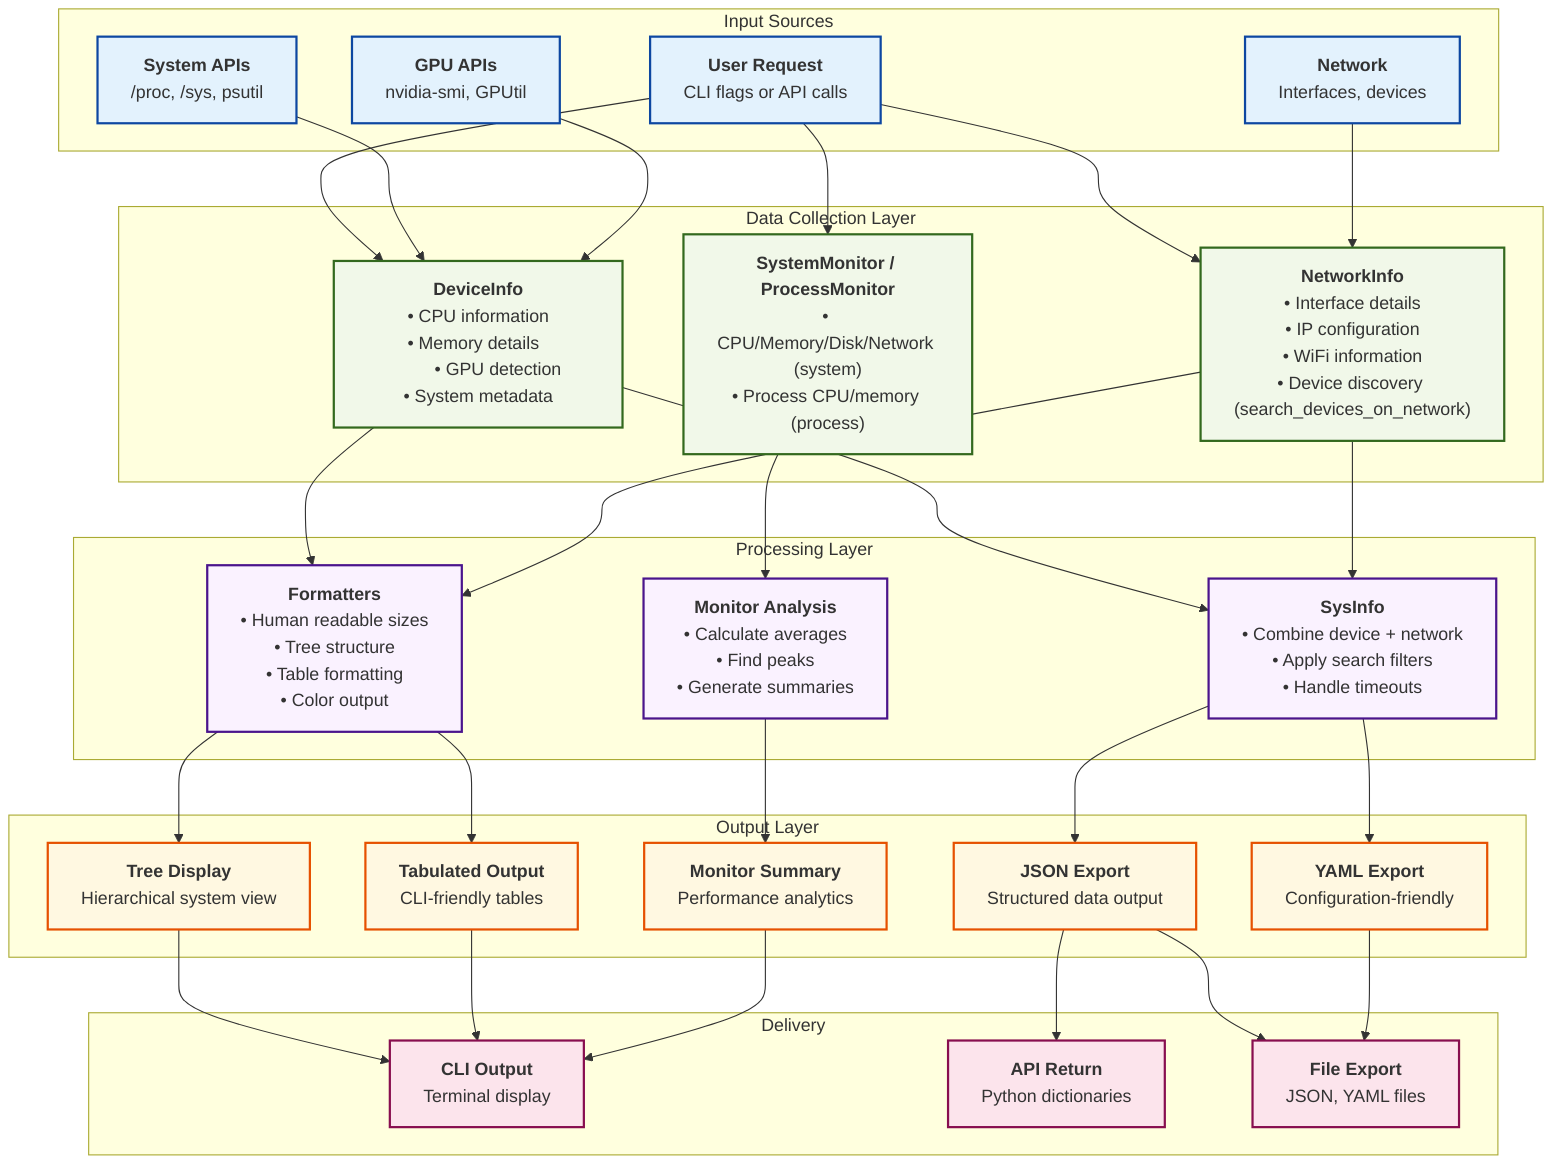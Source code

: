 graph TD
    %% SyInfo Data Flow Diagram
    
    subgraph "Input Sources"
        USER["`**User Request**
        CLI flags or API calls`"]
        SYSTEM["`**System APIs**
        /proc, /sys, psutil`"]
        NETWORK["`**Network**
        Interfaces, devices`"]
        GPU["`**GPU APIs**
        nvidia-smi, GPUtil`"]
    end
    
    subgraph "Data Collection Layer"
        DEVICE["`**DeviceInfo**
        • CPU information
        • Memory details  
        • GPU detection
        • System metadata`"]
        
        NETINFO["`**NetworkInfo**
        • Interface details
        • IP configuration
        • WiFi information
        • Device discovery (search_devices_on_network)`"]
        
        MONITOR["`**SystemMonitor / ProcessMonitor**
        • CPU/Memory/Disk/Network (system)
        • Process CPU/memory (process)`"]
    end
    
    subgraph "Processing Layer"
        FORMATTER["`**Formatters**
        • Human readable sizes
        • Tree structure
        • Table formatting
        • Color output`"]
        
        AGGREGATOR["`**SysInfo**
        • Combine device + network
        • Apply search filters
        • Handle timeouts`"]
        
        ANALYZER["`**Monitor Analysis**
        • Calculate averages
        • Find peaks
        • Generate summaries`"]
    end
    
    subgraph "Output Layer"
        TREE["`**Tree Display**
        Hierarchical system view`"]
        
        JSON["`**JSON Export**
        Structured data output`"]
        
        YAML["`**YAML Export**
        Configuration-friendly`"]
        
        TABLE["`**Tabulated Output**
        CLI-friendly tables`"]
        
        SUMMARY["`**Monitor Summary**
        Performance analytics`"]
    end
    
    subgraph "Delivery"
        CLI_OUT["`**CLI Output**
        Terminal display`"]
        
        API_RETURN["`**API Return**
        Python dictionaries`"]
        
        FILE_EXPORT["`**File Export**
        JSON, YAML files`"]
    end
    
    %% Data Flow Connections
    USER --> DEVICE
    USER --> NETINFO
    USER --> MONITOR
    
    SYSTEM --> DEVICE
    NETWORK --> NETINFO
    GPU --> DEVICE
    
    DEVICE --> FORMATTER
    NETINFO --> FORMATTER
    MONITOR --> ANALYZER
    
    DEVICE --> AGGREGATOR
    NETINFO --> AGGREGATOR
    
    FORMATTER --> TREE
    FORMATTER --> TABLE
    AGGREGATOR --> JSON
    AGGREGATOR --> YAML
    ANALYZER --> SUMMARY
    
    TREE --> CLI_OUT
    TABLE --> CLI_OUT
    JSON --> API_RETURN
    JSON --> FILE_EXPORT
    YAML --> FILE_EXPORT
    SUMMARY --> CLI_OUT
    
    %% Styling
    classDef input fill:#e3f2fd,stroke:#0d47a1,stroke-width:2px
    classDef collection fill:#f1f8e9,stroke:#33691e,stroke-width:2px
    classDef processing fill:#faf2ff,stroke:#4a148c,stroke-width:2px
    classDef output fill:#fff8e1,stroke:#e65100,stroke-width:2px
    classDef delivery fill:#fce4ec,stroke:#880e4f,stroke-width:2px
    
    class USER,SYSTEM,NETWORK,GPU input
    class DEVICE,NETINFO,MONITOR collection
    class FORMATTER,AGGREGATOR,ANALYZER processing
    class TREE,JSON,YAML,TABLE,SUMMARY output
    class CLI_OUT,API_RETURN,FILE_EXPORT delivery